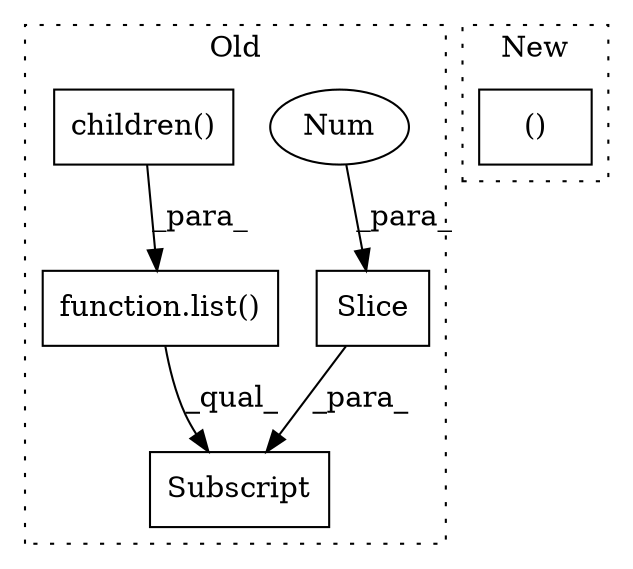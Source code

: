 digraph G {
subgraph cluster0 {
1 [label="Slice" a="80" s="1309" l="3" shape="box"];
3 [label="Num" a="76" s="1310" l="2" shape="ellipse"];
4 [label="Subscript" a="63" s="1285,0" l="28,0" shape="box"];
5 [label="function.list()" a="75" s="1285,1307" l="5,1" shape="box"];
6 [label="children()" a="75" s="1290" l="17" shape="box"];
label = "Old";
style="dotted";
}
subgraph cluster1 {
2 [label="()" a="54" s="2024" l="22" shape="box"];
label = "New";
style="dotted";
}
1 -> 4 [label="_para_"];
3 -> 1 [label="_para_"];
5 -> 4 [label="_qual_"];
6 -> 5 [label="_para_"];
}